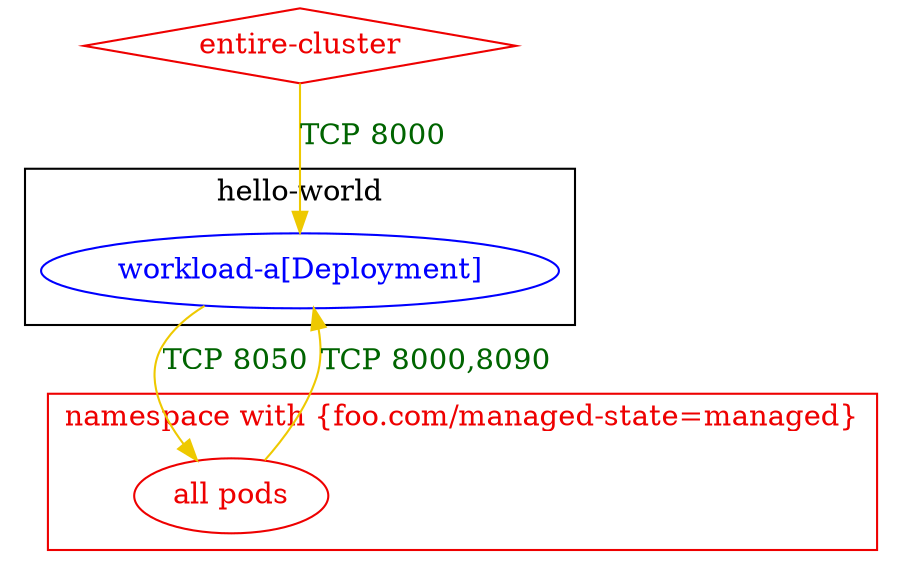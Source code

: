 digraph {
	subgraph "cluster_hello_world" {
		color="black"
		fontcolor="black"
		"hello-world/workload-a[Deployment]" [label="workload-a[Deployment]" color="blue" fontcolor="blue"]
		label="hello-world"
	}
	subgraph "cluster_namespace with {foo.com/managed_state=managed}" {
		color="red2"
		fontcolor="red2"
		"all pods_in_namespace with {foo.com/managed-state=managed}" [label="all pods" color="red2" fontcolor="red2"]
		label="namespace with {foo.com/managed-state=managed}"
	}
	"entire-cluster" [label="entire-cluster" color="red2" fontcolor="red2" shape=diamond]
	"all pods_in_namespace with {foo.com/managed-state=managed}" -> "hello-world/workload-a[Deployment]" [label="TCP 8000,8090" color="gold2" fontcolor="darkgreen"]
	"entire-cluster" -> "hello-world/workload-a[Deployment]" [label="TCP 8000" color="gold2" fontcolor="darkgreen"]
	"hello-world/workload-a[Deployment]" -> "all pods_in_namespace with {foo.com/managed-state=managed}" [label="TCP 8050" color="gold2" fontcolor="darkgreen"]
}